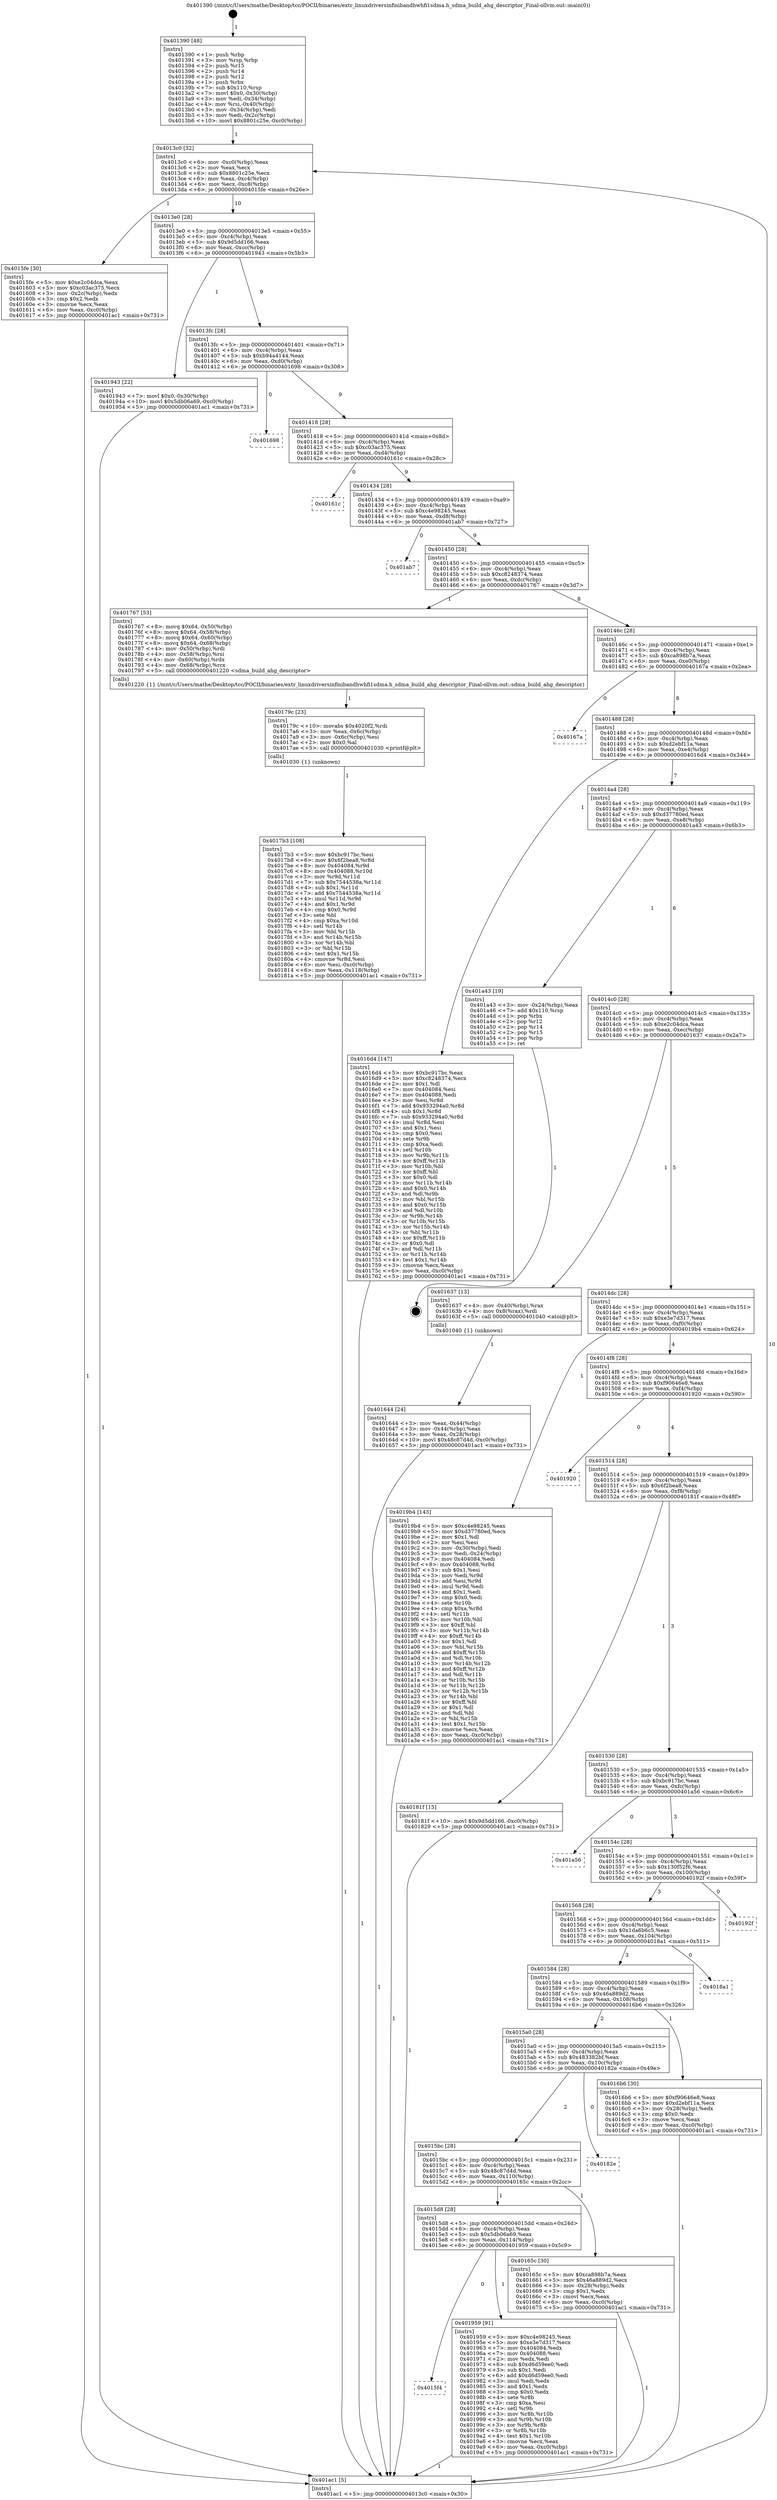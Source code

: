 digraph "0x401390" {
  label = "0x401390 (/mnt/c/Users/mathe/Desktop/tcc/POCII/binaries/extr_linuxdriversinfinibandhwhfi1sdma.h_sdma_build_ahg_descriptor_Final-ollvm.out::main(0))"
  labelloc = "t"
  node[shape=record]

  Entry [label="",width=0.3,height=0.3,shape=circle,fillcolor=black,style=filled]
  "0x4013c0" [label="{
     0x4013c0 [32]\l
     | [instrs]\l
     &nbsp;&nbsp;0x4013c0 \<+6\>: mov -0xc0(%rbp),%eax\l
     &nbsp;&nbsp;0x4013c6 \<+2\>: mov %eax,%ecx\l
     &nbsp;&nbsp;0x4013c8 \<+6\>: sub $0x8801c25e,%ecx\l
     &nbsp;&nbsp;0x4013ce \<+6\>: mov %eax,-0xc4(%rbp)\l
     &nbsp;&nbsp;0x4013d4 \<+6\>: mov %ecx,-0xc8(%rbp)\l
     &nbsp;&nbsp;0x4013da \<+6\>: je 00000000004015fe \<main+0x26e\>\l
  }"]
  "0x4015fe" [label="{
     0x4015fe [30]\l
     | [instrs]\l
     &nbsp;&nbsp;0x4015fe \<+5\>: mov $0xe2c04dca,%eax\l
     &nbsp;&nbsp;0x401603 \<+5\>: mov $0xc03ac375,%ecx\l
     &nbsp;&nbsp;0x401608 \<+3\>: mov -0x2c(%rbp),%edx\l
     &nbsp;&nbsp;0x40160b \<+3\>: cmp $0x2,%edx\l
     &nbsp;&nbsp;0x40160e \<+3\>: cmovne %ecx,%eax\l
     &nbsp;&nbsp;0x401611 \<+6\>: mov %eax,-0xc0(%rbp)\l
     &nbsp;&nbsp;0x401617 \<+5\>: jmp 0000000000401ac1 \<main+0x731\>\l
  }"]
  "0x4013e0" [label="{
     0x4013e0 [28]\l
     | [instrs]\l
     &nbsp;&nbsp;0x4013e0 \<+5\>: jmp 00000000004013e5 \<main+0x55\>\l
     &nbsp;&nbsp;0x4013e5 \<+6\>: mov -0xc4(%rbp),%eax\l
     &nbsp;&nbsp;0x4013eb \<+5\>: sub $0x9d5dd166,%eax\l
     &nbsp;&nbsp;0x4013f0 \<+6\>: mov %eax,-0xcc(%rbp)\l
     &nbsp;&nbsp;0x4013f6 \<+6\>: je 0000000000401943 \<main+0x5b3\>\l
  }"]
  "0x401ac1" [label="{
     0x401ac1 [5]\l
     | [instrs]\l
     &nbsp;&nbsp;0x401ac1 \<+5\>: jmp 00000000004013c0 \<main+0x30\>\l
  }"]
  "0x401390" [label="{
     0x401390 [48]\l
     | [instrs]\l
     &nbsp;&nbsp;0x401390 \<+1\>: push %rbp\l
     &nbsp;&nbsp;0x401391 \<+3\>: mov %rsp,%rbp\l
     &nbsp;&nbsp;0x401394 \<+2\>: push %r15\l
     &nbsp;&nbsp;0x401396 \<+2\>: push %r14\l
     &nbsp;&nbsp;0x401398 \<+2\>: push %r12\l
     &nbsp;&nbsp;0x40139a \<+1\>: push %rbx\l
     &nbsp;&nbsp;0x40139b \<+7\>: sub $0x110,%rsp\l
     &nbsp;&nbsp;0x4013a2 \<+7\>: movl $0x0,-0x30(%rbp)\l
     &nbsp;&nbsp;0x4013a9 \<+3\>: mov %edi,-0x34(%rbp)\l
     &nbsp;&nbsp;0x4013ac \<+4\>: mov %rsi,-0x40(%rbp)\l
     &nbsp;&nbsp;0x4013b0 \<+3\>: mov -0x34(%rbp),%edi\l
     &nbsp;&nbsp;0x4013b3 \<+3\>: mov %edi,-0x2c(%rbp)\l
     &nbsp;&nbsp;0x4013b6 \<+10\>: movl $0x8801c25e,-0xc0(%rbp)\l
  }"]
  Exit [label="",width=0.3,height=0.3,shape=circle,fillcolor=black,style=filled,peripheries=2]
  "0x401943" [label="{
     0x401943 [22]\l
     | [instrs]\l
     &nbsp;&nbsp;0x401943 \<+7\>: movl $0x0,-0x30(%rbp)\l
     &nbsp;&nbsp;0x40194a \<+10\>: movl $0x5db06a69,-0xc0(%rbp)\l
     &nbsp;&nbsp;0x401954 \<+5\>: jmp 0000000000401ac1 \<main+0x731\>\l
  }"]
  "0x4013fc" [label="{
     0x4013fc [28]\l
     | [instrs]\l
     &nbsp;&nbsp;0x4013fc \<+5\>: jmp 0000000000401401 \<main+0x71\>\l
     &nbsp;&nbsp;0x401401 \<+6\>: mov -0xc4(%rbp),%eax\l
     &nbsp;&nbsp;0x401407 \<+5\>: sub $0xb94a4144,%eax\l
     &nbsp;&nbsp;0x40140c \<+6\>: mov %eax,-0xd0(%rbp)\l
     &nbsp;&nbsp;0x401412 \<+6\>: je 0000000000401698 \<main+0x308\>\l
  }"]
  "0x4015f4" [label="{
     0x4015f4\l
  }", style=dashed]
  "0x401698" [label="{
     0x401698\l
  }", style=dashed]
  "0x401418" [label="{
     0x401418 [28]\l
     | [instrs]\l
     &nbsp;&nbsp;0x401418 \<+5\>: jmp 000000000040141d \<main+0x8d\>\l
     &nbsp;&nbsp;0x40141d \<+6\>: mov -0xc4(%rbp),%eax\l
     &nbsp;&nbsp;0x401423 \<+5\>: sub $0xc03ac375,%eax\l
     &nbsp;&nbsp;0x401428 \<+6\>: mov %eax,-0xd4(%rbp)\l
     &nbsp;&nbsp;0x40142e \<+6\>: je 000000000040161c \<main+0x28c\>\l
  }"]
  "0x401959" [label="{
     0x401959 [91]\l
     | [instrs]\l
     &nbsp;&nbsp;0x401959 \<+5\>: mov $0xc4e98245,%eax\l
     &nbsp;&nbsp;0x40195e \<+5\>: mov $0xe3e7d317,%ecx\l
     &nbsp;&nbsp;0x401963 \<+7\>: mov 0x404084,%edx\l
     &nbsp;&nbsp;0x40196a \<+7\>: mov 0x404088,%esi\l
     &nbsp;&nbsp;0x401971 \<+2\>: mov %edx,%edi\l
     &nbsp;&nbsp;0x401973 \<+6\>: sub $0xd6d59ee0,%edi\l
     &nbsp;&nbsp;0x401979 \<+3\>: sub $0x1,%edi\l
     &nbsp;&nbsp;0x40197c \<+6\>: add $0xd6d59ee0,%edi\l
     &nbsp;&nbsp;0x401982 \<+3\>: imul %edi,%edx\l
     &nbsp;&nbsp;0x401985 \<+3\>: and $0x1,%edx\l
     &nbsp;&nbsp;0x401988 \<+3\>: cmp $0x0,%edx\l
     &nbsp;&nbsp;0x40198b \<+4\>: sete %r8b\l
     &nbsp;&nbsp;0x40198f \<+3\>: cmp $0xa,%esi\l
     &nbsp;&nbsp;0x401992 \<+4\>: setl %r9b\l
     &nbsp;&nbsp;0x401996 \<+3\>: mov %r8b,%r10b\l
     &nbsp;&nbsp;0x401999 \<+3\>: and %r9b,%r10b\l
     &nbsp;&nbsp;0x40199c \<+3\>: xor %r9b,%r8b\l
     &nbsp;&nbsp;0x40199f \<+3\>: or %r8b,%r10b\l
     &nbsp;&nbsp;0x4019a2 \<+4\>: test $0x1,%r10b\l
     &nbsp;&nbsp;0x4019a6 \<+3\>: cmovne %ecx,%eax\l
     &nbsp;&nbsp;0x4019a9 \<+6\>: mov %eax,-0xc0(%rbp)\l
     &nbsp;&nbsp;0x4019af \<+5\>: jmp 0000000000401ac1 \<main+0x731\>\l
  }"]
  "0x40161c" [label="{
     0x40161c\l
  }", style=dashed]
  "0x401434" [label="{
     0x401434 [28]\l
     | [instrs]\l
     &nbsp;&nbsp;0x401434 \<+5\>: jmp 0000000000401439 \<main+0xa9\>\l
     &nbsp;&nbsp;0x401439 \<+6\>: mov -0xc4(%rbp),%eax\l
     &nbsp;&nbsp;0x40143f \<+5\>: sub $0xc4e98245,%eax\l
     &nbsp;&nbsp;0x401444 \<+6\>: mov %eax,-0xd8(%rbp)\l
     &nbsp;&nbsp;0x40144a \<+6\>: je 0000000000401ab7 \<main+0x727\>\l
  }"]
  "0x4017b3" [label="{
     0x4017b3 [108]\l
     | [instrs]\l
     &nbsp;&nbsp;0x4017b3 \<+5\>: mov $0xbc917bc,%esi\l
     &nbsp;&nbsp;0x4017b8 \<+6\>: mov $0x6f2bea8,%r8d\l
     &nbsp;&nbsp;0x4017be \<+8\>: mov 0x404084,%r9d\l
     &nbsp;&nbsp;0x4017c6 \<+8\>: mov 0x404088,%r10d\l
     &nbsp;&nbsp;0x4017ce \<+3\>: mov %r9d,%r11d\l
     &nbsp;&nbsp;0x4017d1 \<+7\>: sub $0x7544538a,%r11d\l
     &nbsp;&nbsp;0x4017d8 \<+4\>: sub $0x1,%r11d\l
     &nbsp;&nbsp;0x4017dc \<+7\>: add $0x7544538a,%r11d\l
     &nbsp;&nbsp;0x4017e3 \<+4\>: imul %r11d,%r9d\l
     &nbsp;&nbsp;0x4017e7 \<+4\>: and $0x1,%r9d\l
     &nbsp;&nbsp;0x4017eb \<+4\>: cmp $0x0,%r9d\l
     &nbsp;&nbsp;0x4017ef \<+3\>: sete %bl\l
     &nbsp;&nbsp;0x4017f2 \<+4\>: cmp $0xa,%r10d\l
     &nbsp;&nbsp;0x4017f6 \<+4\>: setl %r14b\l
     &nbsp;&nbsp;0x4017fa \<+3\>: mov %bl,%r15b\l
     &nbsp;&nbsp;0x4017fd \<+3\>: and %r14b,%r15b\l
     &nbsp;&nbsp;0x401800 \<+3\>: xor %r14b,%bl\l
     &nbsp;&nbsp;0x401803 \<+3\>: or %bl,%r15b\l
     &nbsp;&nbsp;0x401806 \<+4\>: test $0x1,%r15b\l
     &nbsp;&nbsp;0x40180a \<+4\>: cmovne %r8d,%esi\l
     &nbsp;&nbsp;0x40180e \<+6\>: mov %esi,-0xc0(%rbp)\l
     &nbsp;&nbsp;0x401814 \<+6\>: mov %eax,-0x118(%rbp)\l
     &nbsp;&nbsp;0x40181a \<+5\>: jmp 0000000000401ac1 \<main+0x731\>\l
  }"]
  "0x401ab7" [label="{
     0x401ab7\l
  }", style=dashed]
  "0x401450" [label="{
     0x401450 [28]\l
     | [instrs]\l
     &nbsp;&nbsp;0x401450 \<+5\>: jmp 0000000000401455 \<main+0xc5\>\l
     &nbsp;&nbsp;0x401455 \<+6\>: mov -0xc4(%rbp),%eax\l
     &nbsp;&nbsp;0x40145b \<+5\>: sub $0xc8248374,%eax\l
     &nbsp;&nbsp;0x401460 \<+6\>: mov %eax,-0xdc(%rbp)\l
     &nbsp;&nbsp;0x401466 \<+6\>: je 0000000000401767 \<main+0x3d7\>\l
  }"]
  "0x40179c" [label="{
     0x40179c [23]\l
     | [instrs]\l
     &nbsp;&nbsp;0x40179c \<+10\>: movabs $0x4020f2,%rdi\l
     &nbsp;&nbsp;0x4017a6 \<+3\>: mov %eax,-0x6c(%rbp)\l
     &nbsp;&nbsp;0x4017a9 \<+3\>: mov -0x6c(%rbp),%esi\l
     &nbsp;&nbsp;0x4017ac \<+2\>: mov $0x0,%al\l
     &nbsp;&nbsp;0x4017ae \<+5\>: call 0000000000401030 \<printf@plt\>\l
     | [calls]\l
     &nbsp;&nbsp;0x401030 \{1\} (unknown)\l
  }"]
  "0x401767" [label="{
     0x401767 [53]\l
     | [instrs]\l
     &nbsp;&nbsp;0x401767 \<+8\>: movq $0x64,-0x50(%rbp)\l
     &nbsp;&nbsp;0x40176f \<+8\>: movq $0x64,-0x58(%rbp)\l
     &nbsp;&nbsp;0x401777 \<+8\>: movq $0x64,-0x60(%rbp)\l
     &nbsp;&nbsp;0x40177f \<+8\>: movq $0x64,-0x68(%rbp)\l
     &nbsp;&nbsp;0x401787 \<+4\>: mov -0x50(%rbp),%rdi\l
     &nbsp;&nbsp;0x40178b \<+4\>: mov -0x58(%rbp),%rsi\l
     &nbsp;&nbsp;0x40178f \<+4\>: mov -0x60(%rbp),%rdx\l
     &nbsp;&nbsp;0x401793 \<+4\>: mov -0x68(%rbp),%rcx\l
     &nbsp;&nbsp;0x401797 \<+5\>: call 0000000000401220 \<sdma_build_ahg_descriptor\>\l
     | [calls]\l
     &nbsp;&nbsp;0x401220 \{1\} (/mnt/c/Users/mathe/Desktop/tcc/POCII/binaries/extr_linuxdriversinfinibandhwhfi1sdma.h_sdma_build_ahg_descriptor_Final-ollvm.out::sdma_build_ahg_descriptor)\l
  }"]
  "0x40146c" [label="{
     0x40146c [28]\l
     | [instrs]\l
     &nbsp;&nbsp;0x40146c \<+5\>: jmp 0000000000401471 \<main+0xe1\>\l
     &nbsp;&nbsp;0x401471 \<+6\>: mov -0xc4(%rbp),%eax\l
     &nbsp;&nbsp;0x401477 \<+5\>: sub $0xca898b7a,%eax\l
     &nbsp;&nbsp;0x40147c \<+6\>: mov %eax,-0xe0(%rbp)\l
     &nbsp;&nbsp;0x401482 \<+6\>: je 000000000040167a \<main+0x2ea\>\l
  }"]
  "0x4015d8" [label="{
     0x4015d8 [28]\l
     | [instrs]\l
     &nbsp;&nbsp;0x4015d8 \<+5\>: jmp 00000000004015dd \<main+0x24d\>\l
     &nbsp;&nbsp;0x4015dd \<+6\>: mov -0xc4(%rbp),%eax\l
     &nbsp;&nbsp;0x4015e3 \<+5\>: sub $0x5db06a69,%eax\l
     &nbsp;&nbsp;0x4015e8 \<+6\>: mov %eax,-0x114(%rbp)\l
     &nbsp;&nbsp;0x4015ee \<+6\>: je 0000000000401959 \<main+0x5c9\>\l
  }"]
  "0x40167a" [label="{
     0x40167a\l
  }", style=dashed]
  "0x401488" [label="{
     0x401488 [28]\l
     | [instrs]\l
     &nbsp;&nbsp;0x401488 \<+5\>: jmp 000000000040148d \<main+0xfd\>\l
     &nbsp;&nbsp;0x40148d \<+6\>: mov -0xc4(%rbp),%eax\l
     &nbsp;&nbsp;0x401493 \<+5\>: sub $0xd2ebf11a,%eax\l
     &nbsp;&nbsp;0x401498 \<+6\>: mov %eax,-0xe4(%rbp)\l
     &nbsp;&nbsp;0x40149e \<+6\>: je 00000000004016d4 \<main+0x344\>\l
  }"]
  "0x40165c" [label="{
     0x40165c [30]\l
     | [instrs]\l
     &nbsp;&nbsp;0x40165c \<+5\>: mov $0xca898b7a,%eax\l
     &nbsp;&nbsp;0x401661 \<+5\>: mov $0x46a889d2,%ecx\l
     &nbsp;&nbsp;0x401666 \<+3\>: mov -0x28(%rbp),%edx\l
     &nbsp;&nbsp;0x401669 \<+3\>: cmp $0x1,%edx\l
     &nbsp;&nbsp;0x40166c \<+3\>: cmovl %ecx,%eax\l
     &nbsp;&nbsp;0x40166f \<+6\>: mov %eax,-0xc0(%rbp)\l
     &nbsp;&nbsp;0x401675 \<+5\>: jmp 0000000000401ac1 \<main+0x731\>\l
  }"]
  "0x4016d4" [label="{
     0x4016d4 [147]\l
     | [instrs]\l
     &nbsp;&nbsp;0x4016d4 \<+5\>: mov $0xbc917bc,%eax\l
     &nbsp;&nbsp;0x4016d9 \<+5\>: mov $0xc8248374,%ecx\l
     &nbsp;&nbsp;0x4016de \<+2\>: mov $0x1,%dl\l
     &nbsp;&nbsp;0x4016e0 \<+7\>: mov 0x404084,%esi\l
     &nbsp;&nbsp;0x4016e7 \<+7\>: mov 0x404088,%edi\l
     &nbsp;&nbsp;0x4016ee \<+3\>: mov %esi,%r8d\l
     &nbsp;&nbsp;0x4016f1 \<+7\>: add $0x933294a0,%r8d\l
     &nbsp;&nbsp;0x4016f8 \<+4\>: sub $0x1,%r8d\l
     &nbsp;&nbsp;0x4016fc \<+7\>: sub $0x933294a0,%r8d\l
     &nbsp;&nbsp;0x401703 \<+4\>: imul %r8d,%esi\l
     &nbsp;&nbsp;0x401707 \<+3\>: and $0x1,%esi\l
     &nbsp;&nbsp;0x40170a \<+3\>: cmp $0x0,%esi\l
     &nbsp;&nbsp;0x40170d \<+4\>: sete %r9b\l
     &nbsp;&nbsp;0x401711 \<+3\>: cmp $0xa,%edi\l
     &nbsp;&nbsp;0x401714 \<+4\>: setl %r10b\l
     &nbsp;&nbsp;0x401718 \<+3\>: mov %r9b,%r11b\l
     &nbsp;&nbsp;0x40171b \<+4\>: xor $0xff,%r11b\l
     &nbsp;&nbsp;0x40171f \<+3\>: mov %r10b,%bl\l
     &nbsp;&nbsp;0x401722 \<+3\>: xor $0xff,%bl\l
     &nbsp;&nbsp;0x401725 \<+3\>: xor $0x0,%dl\l
     &nbsp;&nbsp;0x401728 \<+3\>: mov %r11b,%r14b\l
     &nbsp;&nbsp;0x40172b \<+4\>: and $0x0,%r14b\l
     &nbsp;&nbsp;0x40172f \<+3\>: and %dl,%r9b\l
     &nbsp;&nbsp;0x401732 \<+3\>: mov %bl,%r15b\l
     &nbsp;&nbsp;0x401735 \<+4\>: and $0x0,%r15b\l
     &nbsp;&nbsp;0x401739 \<+3\>: and %dl,%r10b\l
     &nbsp;&nbsp;0x40173c \<+3\>: or %r9b,%r14b\l
     &nbsp;&nbsp;0x40173f \<+3\>: or %r10b,%r15b\l
     &nbsp;&nbsp;0x401742 \<+3\>: xor %r15b,%r14b\l
     &nbsp;&nbsp;0x401745 \<+3\>: or %bl,%r11b\l
     &nbsp;&nbsp;0x401748 \<+4\>: xor $0xff,%r11b\l
     &nbsp;&nbsp;0x40174c \<+3\>: or $0x0,%dl\l
     &nbsp;&nbsp;0x40174f \<+3\>: and %dl,%r11b\l
     &nbsp;&nbsp;0x401752 \<+3\>: or %r11b,%r14b\l
     &nbsp;&nbsp;0x401755 \<+4\>: test $0x1,%r14b\l
     &nbsp;&nbsp;0x401759 \<+3\>: cmovne %ecx,%eax\l
     &nbsp;&nbsp;0x40175c \<+6\>: mov %eax,-0xc0(%rbp)\l
     &nbsp;&nbsp;0x401762 \<+5\>: jmp 0000000000401ac1 \<main+0x731\>\l
  }"]
  "0x4014a4" [label="{
     0x4014a4 [28]\l
     | [instrs]\l
     &nbsp;&nbsp;0x4014a4 \<+5\>: jmp 00000000004014a9 \<main+0x119\>\l
     &nbsp;&nbsp;0x4014a9 \<+6\>: mov -0xc4(%rbp),%eax\l
     &nbsp;&nbsp;0x4014af \<+5\>: sub $0xd37780ed,%eax\l
     &nbsp;&nbsp;0x4014b4 \<+6\>: mov %eax,-0xe8(%rbp)\l
     &nbsp;&nbsp;0x4014ba \<+6\>: je 0000000000401a43 \<main+0x6b3\>\l
  }"]
  "0x4015bc" [label="{
     0x4015bc [28]\l
     | [instrs]\l
     &nbsp;&nbsp;0x4015bc \<+5\>: jmp 00000000004015c1 \<main+0x231\>\l
     &nbsp;&nbsp;0x4015c1 \<+6\>: mov -0xc4(%rbp),%eax\l
     &nbsp;&nbsp;0x4015c7 \<+5\>: sub $0x48c87d4d,%eax\l
     &nbsp;&nbsp;0x4015cc \<+6\>: mov %eax,-0x110(%rbp)\l
     &nbsp;&nbsp;0x4015d2 \<+6\>: je 000000000040165c \<main+0x2cc\>\l
  }"]
  "0x401a43" [label="{
     0x401a43 [19]\l
     | [instrs]\l
     &nbsp;&nbsp;0x401a43 \<+3\>: mov -0x24(%rbp),%eax\l
     &nbsp;&nbsp;0x401a46 \<+7\>: add $0x110,%rsp\l
     &nbsp;&nbsp;0x401a4d \<+1\>: pop %rbx\l
     &nbsp;&nbsp;0x401a4e \<+2\>: pop %r12\l
     &nbsp;&nbsp;0x401a50 \<+2\>: pop %r14\l
     &nbsp;&nbsp;0x401a52 \<+2\>: pop %r15\l
     &nbsp;&nbsp;0x401a54 \<+1\>: pop %rbp\l
     &nbsp;&nbsp;0x401a55 \<+1\>: ret\l
  }"]
  "0x4014c0" [label="{
     0x4014c0 [28]\l
     | [instrs]\l
     &nbsp;&nbsp;0x4014c0 \<+5\>: jmp 00000000004014c5 \<main+0x135\>\l
     &nbsp;&nbsp;0x4014c5 \<+6\>: mov -0xc4(%rbp),%eax\l
     &nbsp;&nbsp;0x4014cb \<+5\>: sub $0xe2c04dca,%eax\l
     &nbsp;&nbsp;0x4014d0 \<+6\>: mov %eax,-0xec(%rbp)\l
     &nbsp;&nbsp;0x4014d6 \<+6\>: je 0000000000401637 \<main+0x2a7\>\l
  }"]
  "0x40182e" [label="{
     0x40182e\l
  }", style=dashed]
  "0x401637" [label="{
     0x401637 [13]\l
     | [instrs]\l
     &nbsp;&nbsp;0x401637 \<+4\>: mov -0x40(%rbp),%rax\l
     &nbsp;&nbsp;0x40163b \<+4\>: mov 0x8(%rax),%rdi\l
     &nbsp;&nbsp;0x40163f \<+5\>: call 0000000000401040 \<atoi@plt\>\l
     | [calls]\l
     &nbsp;&nbsp;0x401040 \{1\} (unknown)\l
  }"]
  "0x4014dc" [label="{
     0x4014dc [28]\l
     | [instrs]\l
     &nbsp;&nbsp;0x4014dc \<+5\>: jmp 00000000004014e1 \<main+0x151\>\l
     &nbsp;&nbsp;0x4014e1 \<+6\>: mov -0xc4(%rbp),%eax\l
     &nbsp;&nbsp;0x4014e7 \<+5\>: sub $0xe3e7d317,%eax\l
     &nbsp;&nbsp;0x4014ec \<+6\>: mov %eax,-0xf0(%rbp)\l
     &nbsp;&nbsp;0x4014f2 \<+6\>: je 00000000004019b4 \<main+0x624\>\l
  }"]
  "0x401644" [label="{
     0x401644 [24]\l
     | [instrs]\l
     &nbsp;&nbsp;0x401644 \<+3\>: mov %eax,-0x44(%rbp)\l
     &nbsp;&nbsp;0x401647 \<+3\>: mov -0x44(%rbp),%eax\l
     &nbsp;&nbsp;0x40164a \<+3\>: mov %eax,-0x28(%rbp)\l
     &nbsp;&nbsp;0x40164d \<+10\>: movl $0x48c87d4d,-0xc0(%rbp)\l
     &nbsp;&nbsp;0x401657 \<+5\>: jmp 0000000000401ac1 \<main+0x731\>\l
  }"]
  "0x4015a0" [label="{
     0x4015a0 [28]\l
     | [instrs]\l
     &nbsp;&nbsp;0x4015a0 \<+5\>: jmp 00000000004015a5 \<main+0x215\>\l
     &nbsp;&nbsp;0x4015a5 \<+6\>: mov -0xc4(%rbp),%eax\l
     &nbsp;&nbsp;0x4015ab \<+5\>: sub $0x483382bf,%eax\l
     &nbsp;&nbsp;0x4015b0 \<+6\>: mov %eax,-0x10c(%rbp)\l
     &nbsp;&nbsp;0x4015b6 \<+6\>: je 000000000040182e \<main+0x49e\>\l
  }"]
  "0x4019b4" [label="{
     0x4019b4 [143]\l
     | [instrs]\l
     &nbsp;&nbsp;0x4019b4 \<+5\>: mov $0xc4e98245,%eax\l
     &nbsp;&nbsp;0x4019b9 \<+5\>: mov $0xd37780ed,%ecx\l
     &nbsp;&nbsp;0x4019be \<+2\>: mov $0x1,%dl\l
     &nbsp;&nbsp;0x4019c0 \<+2\>: xor %esi,%esi\l
     &nbsp;&nbsp;0x4019c2 \<+3\>: mov -0x30(%rbp),%edi\l
     &nbsp;&nbsp;0x4019c5 \<+3\>: mov %edi,-0x24(%rbp)\l
     &nbsp;&nbsp;0x4019c8 \<+7\>: mov 0x404084,%edi\l
     &nbsp;&nbsp;0x4019cf \<+8\>: mov 0x404088,%r8d\l
     &nbsp;&nbsp;0x4019d7 \<+3\>: sub $0x1,%esi\l
     &nbsp;&nbsp;0x4019da \<+3\>: mov %edi,%r9d\l
     &nbsp;&nbsp;0x4019dd \<+3\>: add %esi,%r9d\l
     &nbsp;&nbsp;0x4019e0 \<+4\>: imul %r9d,%edi\l
     &nbsp;&nbsp;0x4019e4 \<+3\>: and $0x1,%edi\l
     &nbsp;&nbsp;0x4019e7 \<+3\>: cmp $0x0,%edi\l
     &nbsp;&nbsp;0x4019ea \<+4\>: sete %r10b\l
     &nbsp;&nbsp;0x4019ee \<+4\>: cmp $0xa,%r8d\l
     &nbsp;&nbsp;0x4019f2 \<+4\>: setl %r11b\l
     &nbsp;&nbsp;0x4019f6 \<+3\>: mov %r10b,%bl\l
     &nbsp;&nbsp;0x4019f9 \<+3\>: xor $0xff,%bl\l
     &nbsp;&nbsp;0x4019fc \<+3\>: mov %r11b,%r14b\l
     &nbsp;&nbsp;0x4019ff \<+4\>: xor $0xff,%r14b\l
     &nbsp;&nbsp;0x401a03 \<+3\>: xor $0x1,%dl\l
     &nbsp;&nbsp;0x401a06 \<+3\>: mov %bl,%r15b\l
     &nbsp;&nbsp;0x401a09 \<+4\>: and $0xff,%r15b\l
     &nbsp;&nbsp;0x401a0d \<+3\>: and %dl,%r10b\l
     &nbsp;&nbsp;0x401a10 \<+3\>: mov %r14b,%r12b\l
     &nbsp;&nbsp;0x401a13 \<+4\>: and $0xff,%r12b\l
     &nbsp;&nbsp;0x401a17 \<+3\>: and %dl,%r11b\l
     &nbsp;&nbsp;0x401a1a \<+3\>: or %r10b,%r15b\l
     &nbsp;&nbsp;0x401a1d \<+3\>: or %r11b,%r12b\l
     &nbsp;&nbsp;0x401a20 \<+3\>: xor %r12b,%r15b\l
     &nbsp;&nbsp;0x401a23 \<+3\>: or %r14b,%bl\l
     &nbsp;&nbsp;0x401a26 \<+3\>: xor $0xff,%bl\l
     &nbsp;&nbsp;0x401a29 \<+3\>: or $0x1,%dl\l
     &nbsp;&nbsp;0x401a2c \<+2\>: and %dl,%bl\l
     &nbsp;&nbsp;0x401a2e \<+3\>: or %bl,%r15b\l
     &nbsp;&nbsp;0x401a31 \<+4\>: test $0x1,%r15b\l
     &nbsp;&nbsp;0x401a35 \<+3\>: cmovne %ecx,%eax\l
     &nbsp;&nbsp;0x401a38 \<+6\>: mov %eax,-0xc0(%rbp)\l
     &nbsp;&nbsp;0x401a3e \<+5\>: jmp 0000000000401ac1 \<main+0x731\>\l
  }"]
  "0x4014f8" [label="{
     0x4014f8 [28]\l
     | [instrs]\l
     &nbsp;&nbsp;0x4014f8 \<+5\>: jmp 00000000004014fd \<main+0x16d\>\l
     &nbsp;&nbsp;0x4014fd \<+6\>: mov -0xc4(%rbp),%eax\l
     &nbsp;&nbsp;0x401503 \<+5\>: sub $0xf90646e8,%eax\l
     &nbsp;&nbsp;0x401508 \<+6\>: mov %eax,-0xf4(%rbp)\l
     &nbsp;&nbsp;0x40150e \<+6\>: je 0000000000401920 \<main+0x590\>\l
  }"]
  "0x4016b6" [label="{
     0x4016b6 [30]\l
     | [instrs]\l
     &nbsp;&nbsp;0x4016b6 \<+5\>: mov $0xf90646e8,%eax\l
     &nbsp;&nbsp;0x4016bb \<+5\>: mov $0xd2ebf11a,%ecx\l
     &nbsp;&nbsp;0x4016c0 \<+3\>: mov -0x28(%rbp),%edx\l
     &nbsp;&nbsp;0x4016c3 \<+3\>: cmp $0x0,%edx\l
     &nbsp;&nbsp;0x4016c6 \<+3\>: cmove %ecx,%eax\l
     &nbsp;&nbsp;0x4016c9 \<+6\>: mov %eax,-0xc0(%rbp)\l
     &nbsp;&nbsp;0x4016cf \<+5\>: jmp 0000000000401ac1 \<main+0x731\>\l
  }"]
  "0x401920" [label="{
     0x401920\l
  }", style=dashed]
  "0x401514" [label="{
     0x401514 [28]\l
     | [instrs]\l
     &nbsp;&nbsp;0x401514 \<+5\>: jmp 0000000000401519 \<main+0x189\>\l
     &nbsp;&nbsp;0x401519 \<+6\>: mov -0xc4(%rbp),%eax\l
     &nbsp;&nbsp;0x40151f \<+5\>: sub $0x6f2bea8,%eax\l
     &nbsp;&nbsp;0x401524 \<+6\>: mov %eax,-0xf8(%rbp)\l
     &nbsp;&nbsp;0x40152a \<+6\>: je 000000000040181f \<main+0x48f\>\l
  }"]
  "0x401584" [label="{
     0x401584 [28]\l
     | [instrs]\l
     &nbsp;&nbsp;0x401584 \<+5\>: jmp 0000000000401589 \<main+0x1f9\>\l
     &nbsp;&nbsp;0x401589 \<+6\>: mov -0xc4(%rbp),%eax\l
     &nbsp;&nbsp;0x40158f \<+5\>: sub $0x46a889d2,%eax\l
     &nbsp;&nbsp;0x401594 \<+6\>: mov %eax,-0x108(%rbp)\l
     &nbsp;&nbsp;0x40159a \<+6\>: je 00000000004016b6 \<main+0x326\>\l
  }"]
  "0x40181f" [label="{
     0x40181f [15]\l
     | [instrs]\l
     &nbsp;&nbsp;0x40181f \<+10\>: movl $0x9d5dd166,-0xc0(%rbp)\l
     &nbsp;&nbsp;0x401829 \<+5\>: jmp 0000000000401ac1 \<main+0x731\>\l
  }"]
  "0x401530" [label="{
     0x401530 [28]\l
     | [instrs]\l
     &nbsp;&nbsp;0x401530 \<+5\>: jmp 0000000000401535 \<main+0x1a5\>\l
     &nbsp;&nbsp;0x401535 \<+6\>: mov -0xc4(%rbp),%eax\l
     &nbsp;&nbsp;0x40153b \<+5\>: sub $0xbc917bc,%eax\l
     &nbsp;&nbsp;0x401540 \<+6\>: mov %eax,-0xfc(%rbp)\l
     &nbsp;&nbsp;0x401546 \<+6\>: je 0000000000401a56 \<main+0x6c6\>\l
  }"]
  "0x4018a1" [label="{
     0x4018a1\l
  }", style=dashed]
  "0x401a56" [label="{
     0x401a56\l
  }", style=dashed]
  "0x40154c" [label="{
     0x40154c [28]\l
     | [instrs]\l
     &nbsp;&nbsp;0x40154c \<+5\>: jmp 0000000000401551 \<main+0x1c1\>\l
     &nbsp;&nbsp;0x401551 \<+6\>: mov -0xc4(%rbp),%eax\l
     &nbsp;&nbsp;0x401557 \<+5\>: sub $0x130f52f6,%eax\l
     &nbsp;&nbsp;0x40155c \<+6\>: mov %eax,-0x100(%rbp)\l
     &nbsp;&nbsp;0x401562 \<+6\>: je 000000000040192f \<main+0x59f\>\l
  }"]
  "0x401568" [label="{
     0x401568 [28]\l
     | [instrs]\l
     &nbsp;&nbsp;0x401568 \<+5\>: jmp 000000000040156d \<main+0x1dd\>\l
     &nbsp;&nbsp;0x40156d \<+6\>: mov -0xc4(%rbp),%eax\l
     &nbsp;&nbsp;0x401573 \<+5\>: sub $0x1da6b6c5,%eax\l
     &nbsp;&nbsp;0x401578 \<+6\>: mov %eax,-0x104(%rbp)\l
     &nbsp;&nbsp;0x40157e \<+6\>: je 00000000004018a1 \<main+0x511\>\l
  }"]
  "0x40192f" [label="{
     0x40192f\l
  }", style=dashed]
  Entry -> "0x401390" [label=" 1"]
  "0x4013c0" -> "0x4015fe" [label=" 1"]
  "0x4013c0" -> "0x4013e0" [label=" 10"]
  "0x4015fe" -> "0x401ac1" [label=" 1"]
  "0x401390" -> "0x4013c0" [label=" 1"]
  "0x401ac1" -> "0x4013c0" [label=" 10"]
  "0x401a43" -> Exit [label=" 1"]
  "0x4013e0" -> "0x401943" [label=" 1"]
  "0x4013e0" -> "0x4013fc" [label=" 9"]
  "0x4019b4" -> "0x401ac1" [label=" 1"]
  "0x4013fc" -> "0x401698" [label=" 0"]
  "0x4013fc" -> "0x401418" [label=" 9"]
  "0x401959" -> "0x401ac1" [label=" 1"]
  "0x401418" -> "0x40161c" [label=" 0"]
  "0x401418" -> "0x401434" [label=" 9"]
  "0x4015d8" -> "0x4015f4" [label=" 0"]
  "0x401434" -> "0x401ab7" [label=" 0"]
  "0x401434" -> "0x401450" [label=" 9"]
  "0x4015d8" -> "0x401959" [label=" 1"]
  "0x401450" -> "0x401767" [label=" 1"]
  "0x401450" -> "0x40146c" [label=" 8"]
  "0x401943" -> "0x401ac1" [label=" 1"]
  "0x40146c" -> "0x40167a" [label=" 0"]
  "0x40146c" -> "0x401488" [label=" 8"]
  "0x40181f" -> "0x401ac1" [label=" 1"]
  "0x401488" -> "0x4016d4" [label=" 1"]
  "0x401488" -> "0x4014a4" [label=" 7"]
  "0x4017b3" -> "0x401ac1" [label=" 1"]
  "0x4014a4" -> "0x401a43" [label=" 1"]
  "0x4014a4" -> "0x4014c0" [label=" 6"]
  "0x401767" -> "0x40179c" [label=" 1"]
  "0x4014c0" -> "0x401637" [label=" 1"]
  "0x4014c0" -> "0x4014dc" [label=" 5"]
  "0x401637" -> "0x401644" [label=" 1"]
  "0x401644" -> "0x401ac1" [label=" 1"]
  "0x4016d4" -> "0x401ac1" [label=" 1"]
  "0x4014dc" -> "0x4019b4" [label=" 1"]
  "0x4014dc" -> "0x4014f8" [label=" 4"]
  "0x40165c" -> "0x401ac1" [label=" 1"]
  "0x4014f8" -> "0x401920" [label=" 0"]
  "0x4014f8" -> "0x401514" [label=" 4"]
  "0x4015bc" -> "0x4015d8" [label=" 1"]
  "0x401514" -> "0x40181f" [label=" 1"]
  "0x401514" -> "0x401530" [label=" 3"]
  "0x40179c" -> "0x4017b3" [label=" 1"]
  "0x401530" -> "0x401a56" [label=" 0"]
  "0x401530" -> "0x40154c" [label=" 3"]
  "0x4015a0" -> "0x4015bc" [label=" 2"]
  "0x40154c" -> "0x40192f" [label=" 0"]
  "0x40154c" -> "0x401568" [label=" 3"]
  "0x4015a0" -> "0x40182e" [label=" 0"]
  "0x401568" -> "0x4018a1" [label=" 0"]
  "0x401568" -> "0x401584" [label=" 3"]
  "0x4015bc" -> "0x40165c" [label=" 1"]
  "0x401584" -> "0x4016b6" [label=" 1"]
  "0x401584" -> "0x4015a0" [label=" 2"]
  "0x4016b6" -> "0x401ac1" [label=" 1"]
}
